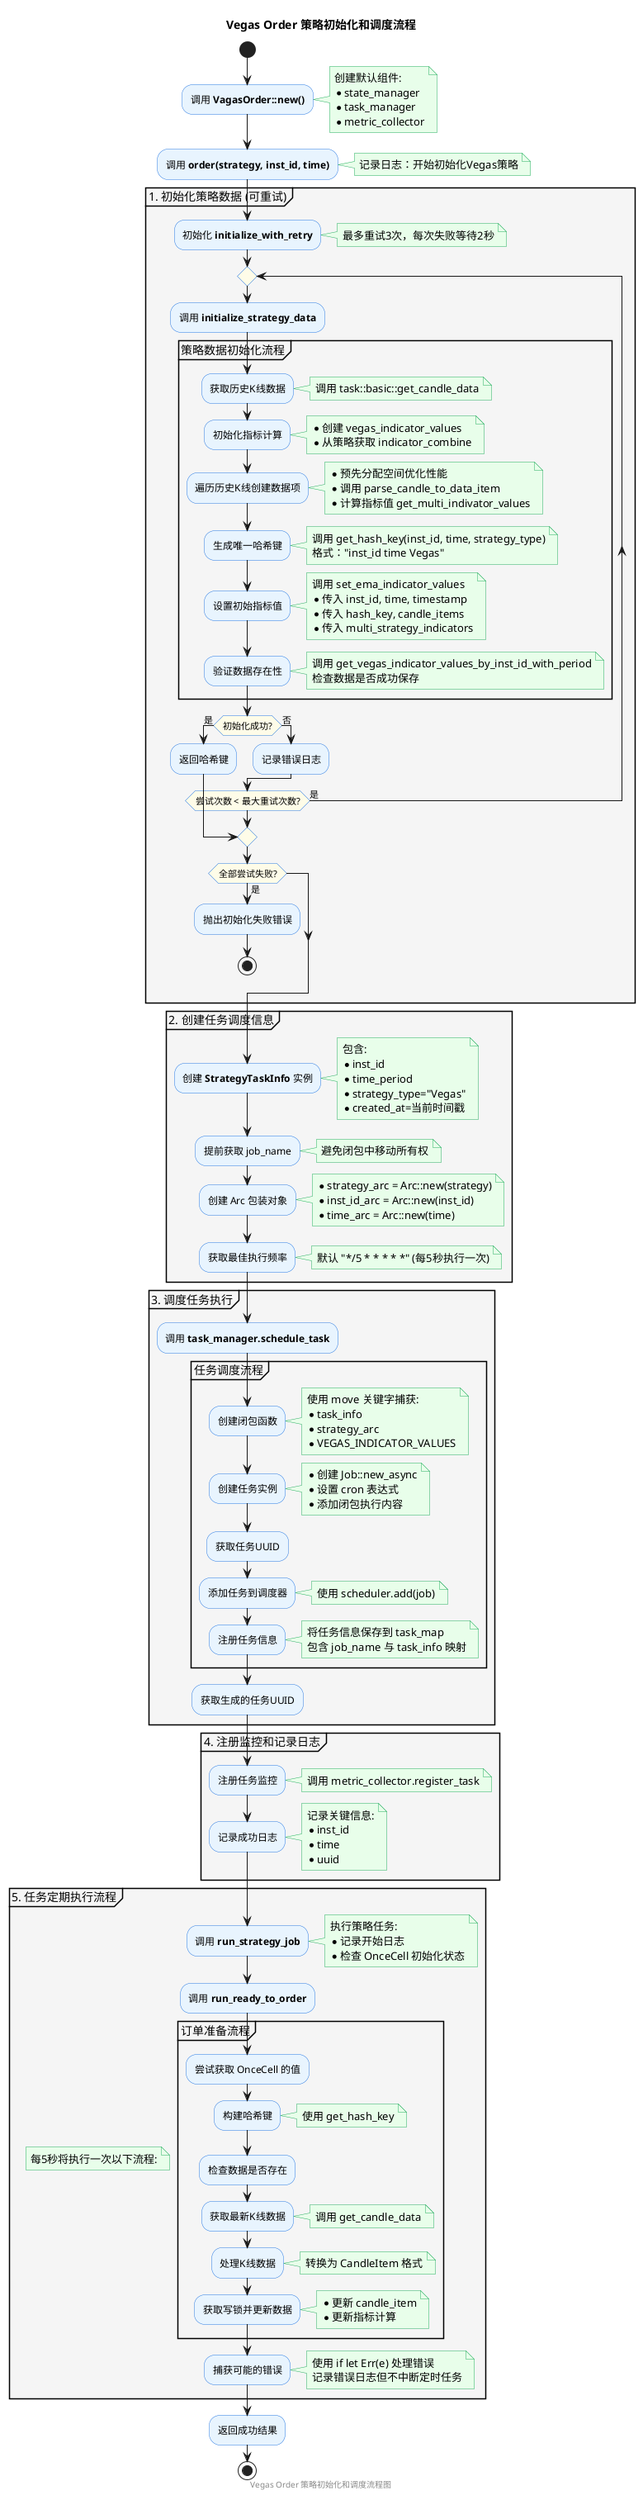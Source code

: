 @startuml
title Vegas Order 策略初始化和调度流程

skinparam backgroundColor white
skinparam activityBackgroundColor #E8F4FE
skinparam activityBorderColor #2A7AE2
skinparam activityDiamondBackgroundColor #FEFCE8
skinparam noteBackgroundColor #E8FEEA
skinparam noteBorderColor #27AE60
skinparam partitionBackgroundColor #F5F5F5

start

:调用 **VagasOrder::new()**;
note right: 创建默认组件:\n* state_manager\n* task_manager\n* metric_collector

:调用 **order(strategy, inst_id, time)**;
note right: 记录日志：开始初始化Vegas策略

partition "1. 初始化策略数据 (可重试)" {
  :初始化 **initialize_with_retry**;
  note right: 最多重试3次，每次失败等待2秒

  repeat
    :调用 **initialize_strategy_data**;
    
    partition "策略数据初始化流程" {
      :获取历史K线数据;
      note right: 调用 task::basic::get_candle_data
      
      :初始化指标计算;
      note right: * 创建 vegas_indicator_values\n* 从策略获取 indicator_combine
      
      :遍历历史K线创建数据项;
      note right: * 预先分配空间优化性能\n* 调用 parse_candle_to_data_item\n* 计算指标值 get_multi_indivator_values
      
      :生成唯一哈希键;
      note right: 调用 get_hash_key(inst_id, time, strategy_type)\n格式："inst_id time Vegas"
      
      :设置初始指标值;
      note right: 调用 set_ema_indicator_values\n* 传入 inst_id, time, timestamp\n* 传入 hash_key, candle_items\n* 传入 multi_strategy_indicators
      
      :验证数据存在性;
      note right: 调用 get_vegas_indicator_values_by_inst_id_with_period\n检查数据是否成功保存
    }
    
    if (初始化成功?) then (是)
      :返回哈希键;
      break
    else (否)
      :记录错误日志;
    endif
  repeat while (尝试次数 < 最大重试次数?) is (是)
  
  if (全部尝试失败?) then (是)
    :抛出初始化失败错误;
    stop
  endif
}

partition "2. 创建任务调度信息" {
  :创建 **StrategyTaskInfo** 实例;
  note right: 包含:\n* inst_id\n* time_period\n* strategy_type="Vegas"\n* created_at=当前时间戳
  
  :提前获取 job_name;
  note right: 避免闭包中移动所有权
  
  :创建 Arc 包装对象;
  note right: * strategy_arc = Arc::new(strategy)\n* inst_id_arc = Arc::new(inst_id)\n* time_arc = Arc::new(time)
  
  :获取最佳执行频率;
  note right: 默认 "*/5 * * * * *" (每5秒执行一次)
}

partition "3. 调度任务执行" {
  :调用 **task_manager.schedule_task**;
  
  partition "任务调度流程" {
    :创建闭包函数;
    note right: 使用 move 关键字捕获:\n* task_info\n* strategy_arc\n* VEGAS_INDICATOR_VALUES
    
    :创建任务实例;
    note right: * 创建 Job::new_async\n* 设置 cron 表达式\n* 添加闭包执行内容
    
    :获取任务UUID;
    
    :添加任务到调度器;
    note right: 使用 scheduler.add(job)
    
    :注册任务信息;
    note right: 将任务信息保存到 task_map\n包含 job_name 与 task_info 映射
  }
  
  :获取生成的任务UUID;
}

partition "4. 注册监控和记录日志" {
  :注册任务监控;
  note right: 调用 metric_collector.register_task
  
  :记录成功日志;
  note right: 记录关键信息:\n* inst_id\n* time\n* uuid
}

partition "5. 任务定期执行流程" {
  note: 每5秒将执行一次以下流程:
  
  :调用 **run_strategy_job**;
  note right: 执行策略任务:\n* 记录开始日志\n* 检查 OnceCell 初始化状态
  
  :调用 **run_ready_to_order**;
  
  partition "订单准备流程" {
    :尝试获取 OnceCell 的值;
    
    :构建哈希键;
    note right: 使用 get_hash_key
    
    :检查数据是否存在;
    
    :获取最新K线数据;
    note right: 调用 get_candle_data
    
    :处理K线数据;
    note right: 转换为 CandleItem 格式
    
    :获取写锁并更新数据;
    note right: * 更新 candle_item\n* 更新指标计算
  }
  
  :捕获可能的错误;
  note right: 使用 if let Err(e) 处理错误\n记录错误日志但不中断定时任务
}

:返回成功结果;

stop

footer Vegas Order 策略初始化和调度流程图

@enduml 